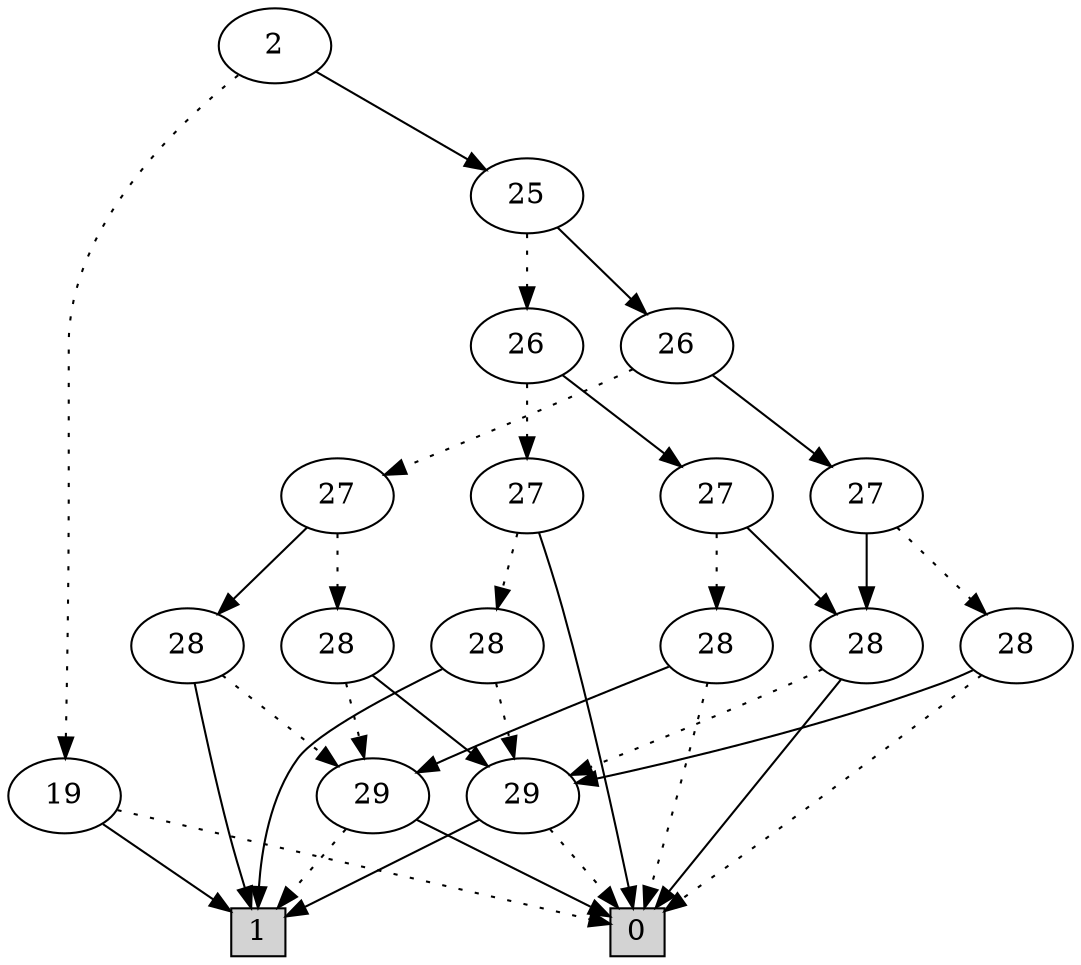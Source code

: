 digraph G {
0 [shape=box, label="0", style=filled, shape=box, height=0.3, width=0.3];
1 [shape=box, label="1", style=filled, shape=box, height=0.3, width=0.3];
10421 [label="2"];
10421 -> 40 [style=dotted];
10421 -> 1710 [style=filled];
40 [label="19"];
40 -> 0 [style=dotted];
40 -> 1 [style=filled];
1710 [label="25"];
1710 -> 1707 [style=dotted];
1710 -> 1709 [style=filled];
1707 [label="26"];
1707 -> 1551 [style=dotted];
1707 -> 1706 [style=filled];
1551 [label="27"];
1551 -> 1438 [style=dotted];
1551 -> 0 [style=filled];
1438 [label="28"];
1438 -> 60 [style=dotted];
1438 -> 1 [style=filled];
60 [label="29"];
60 -> 0 [style=dotted];
60 -> 1 [style=filled];
1706 [label="27"];
1706 -> 1409 [style=dotted];
1706 -> 1420 [style=filled];
1409 [label="28"];
1409 -> 0 [style=dotted];
1409 -> 61 [style=filled];
61 [label="29"];
61 -> 1 [style=dotted];
61 -> 0 [style=filled];
1420 [label="28"];
1420 -> 60 [style=dotted];
1420 -> 0 [style=filled];
1709 [label="26"];
1709 -> 1571 [style=dotted];
1709 -> 1708 [style=filled];
1571 [label="27"];
1571 -> 1522 [style=dotted];
1571 -> 1424 [style=filled];
1522 [label="28"];
1522 -> 61 [style=dotted];
1522 -> 60 [style=filled];
1424 [label="28"];
1424 -> 61 [style=dotted];
1424 -> 1 [style=filled];
1708 [label="27"];
1708 -> 1464 [style=dotted];
1708 -> 1420 [style=filled];
1464 [label="28"];
1464 -> 0 [style=dotted];
1464 -> 60 [style=filled];
}
